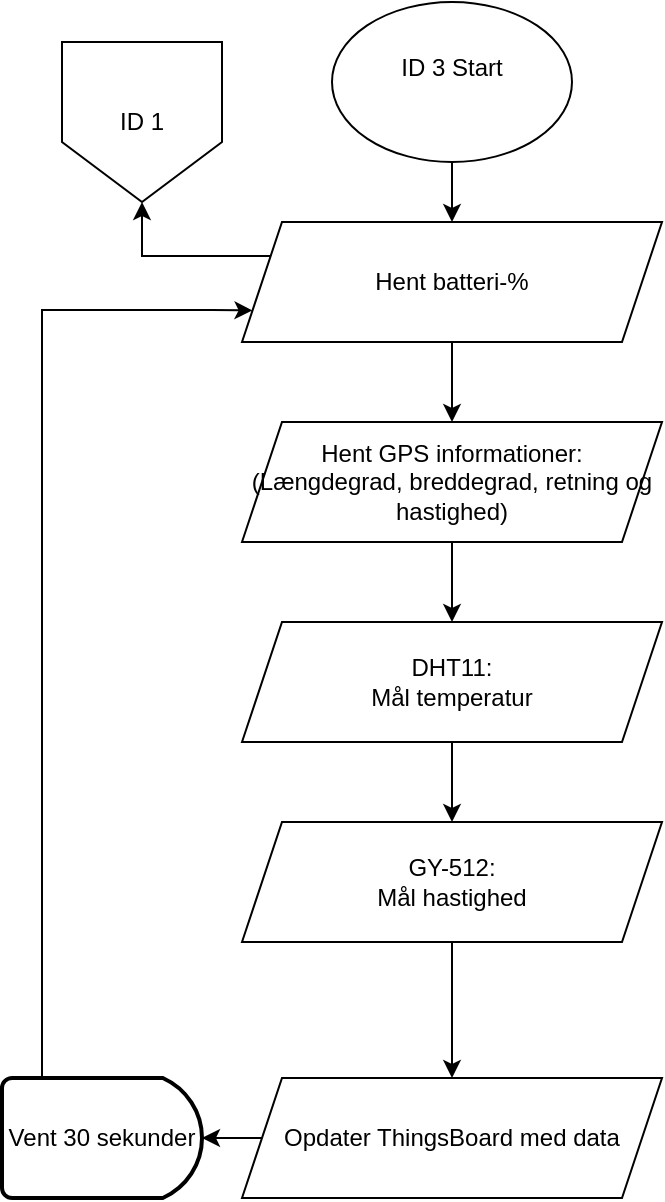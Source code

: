 <mxfile version="25.0.1">
  <diagram name="Side-1" id="q0ZUMYnR-T5BMUQJpofd">
    <mxGraphModel dx="542" dy="647" grid="1" gridSize="10" guides="1" tooltips="1" connect="1" arrows="1" fold="1" page="1" pageScale="1" pageWidth="10" pageHeight="10" math="0" shadow="0">
      <root>
        <mxCell id="0" />
        <mxCell id="1" parent="0" />
        <mxCell id="8Ck_iy74A5BxxzvG4s4q-22" value="" style="edgeStyle=orthogonalEdgeStyle;rounded=0;orthogonalLoop=1;jettySize=auto;html=1;" parent="1" source="8Ck_iy74A5BxxzvG4s4q-23" target="8Ck_iy74A5BxxzvG4s4q-24" edge="1">
          <mxGeometry relative="1" as="geometry" />
        </mxCell>
        <mxCell id="8Ck_iy74A5BxxzvG4s4q-23" value="ID 3 Start&lt;div&gt;&lt;br&gt;&lt;/div&gt;" style="ellipse;whiteSpace=wrap;html=1;" parent="1" vertex="1">
          <mxGeometry x="345" y="140" width="120" height="80" as="geometry" />
        </mxCell>
        <mxCell id="8Ck_iy74A5BxxzvG4s4q-45" style="edgeStyle=orthogonalEdgeStyle;rounded=0;orthogonalLoop=1;jettySize=auto;html=1;exitX=0;exitY=0.25;exitDx=0;exitDy=0;entryX=0.5;entryY=1;entryDx=0;entryDy=0;" parent="1" source="8Ck_iy74A5BxxzvG4s4q-24" target="8Ck_iy74A5BxxzvG4s4q-31" edge="1">
          <mxGeometry relative="1" as="geometry" />
        </mxCell>
        <mxCell id="8Ck_iy74A5BxxzvG4s4q-24" value="Hent batteri-%" style="shape=parallelogram;perimeter=parallelogramPerimeter;whiteSpace=wrap;html=1;fixedSize=1;rounded=0;" parent="1" vertex="1">
          <mxGeometry x="300" y="250" width="210" height="60" as="geometry" />
        </mxCell>
        <mxCell id="8Ck_iy74A5BxxzvG4s4q-27" style="edgeStyle=orthogonalEdgeStyle;rounded=0;orthogonalLoop=1;jettySize=auto;html=1;entryX=0;entryY=0.75;entryDx=0;entryDy=0;exitX=0.4;exitY=0;exitDx=0;exitDy=0;exitPerimeter=0;" parent="1" target="8Ck_iy74A5BxxzvG4s4q-24" edge="1">
          <mxGeometry relative="1" as="geometry">
            <Array as="points">
              <mxPoint x="200" y="294" />
              <mxPoint x="285" y="294" />
            </Array>
            <mxPoint x="200" y="688" as="sourcePoint" />
            <mxPoint x="285.25" y="304.25" as="targetPoint" />
          </mxGeometry>
        </mxCell>
        <mxCell id="8Ck_iy74A5BxxzvG4s4q-28" value="" style="edgeStyle=orthogonalEdgeStyle;rounded=0;orthogonalLoop=1;jettySize=auto;html=1;" parent="1" source="8Ck_iy74A5BxxzvG4s4q-29" target="8Ck_iy74A5BxxzvG4s4q-36" edge="1">
          <mxGeometry relative="1" as="geometry" />
        </mxCell>
        <mxCell id="8Ck_iy74A5BxxzvG4s4q-29" value="&lt;div&gt;DHT11:&lt;/div&gt;&lt;div&gt;Mål temperatur&lt;br&gt;&lt;/div&gt;" style="shape=parallelogram;perimeter=parallelogramPerimeter;whiteSpace=wrap;html=1;fixedSize=1;rounded=0;" parent="1" vertex="1">
          <mxGeometry x="300" y="450" width="210" height="60" as="geometry" />
        </mxCell>
        <mxCell id="8Ck_iy74A5BxxzvG4s4q-31" value="ID 1" style="shape=offPageConnector;whiteSpace=wrap;html=1;" parent="1" vertex="1">
          <mxGeometry x="210" y="160" width="80" height="80" as="geometry" />
        </mxCell>
        <mxCell id="8Ck_iy74A5BxxzvG4s4q-32" value="" style="edgeStyle=orthogonalEdgeStyle;rounded=0;orthogonalLoop=1;jettySize=auto;html=1;" parent="1" source="8Ck_iy74A5BxxzvG4s4q-33" target="8Ck_iy74A5BxxzvG4s4q-29" edge="1">
          <mxGeometry relative="1" as="geometry" />
        </mxCell>
        <mxCell id="8Ck_iy74A5BxxzvG4s4q-33" value="Hent GPS informationer:&lt;br&gt;(Længdegrad, breddegrad, retning og hastighed)" style="shape=parallelogram;perimeter=parallelogramPerimeter;whiteSpace=wrap;html=1;fixedSize=1;" parent="1" vertex="1">
          <mxGeometry x="300" y="350" width="210" height="60" as="geometry" />
        </mxCell>
        <mxCell id="YR15I3tCYnaWCjYJKTpO-5" style="edgeStyle=orthogonalEdgeStyle;rounded=0;orthogonalLoop=1;jettySize=auto;html=1;exitX=0.5;exitY=1;exitDx=0;exitDy=0;entryX=0.5;entryY=0;entryDx=0;entryDy=0;" parent="1" source="8Ck_iy74A5BxxzvG4s4q-36" target="YR15I3tCYnaWCjYJKTpO-4" edge="1">
          <mxGeometry relative="1" as="geometry" />
        </mxCell>
        <mxCell id="8Ck_iy74A5BxxzvG4s4q-36" value="GY-512:&lt;br&gt;Mål hastighed" style="shape=parallelogram;perimeter=parallelogramPerimeter;whiteSpace=wrap;html=1;fixedSize=1;rounded=0;" parent="1" vertex="1">
          <mxGeometry x="300" y="550" width="210" height="60" as="geometry" />
        </mxCell>
        <mxCell id="8Ck_iy74A5BxxzvG4s4q-37" value="Vent 30 sekunder" style="strokeWidth=2;html=1;shape=mxgraph.flowchart.delay;whiteSpace=wrap;" parent="1" vertex="1">
          <mxGeometry x="180" y="678" width="100" height="60" as="geometry" />
        </mxCell>
        <mxCell id="8Ck_iy74A5BxxzvG4s4q-40" value="" style="edgeStyle=orthogonalEdgeStyle;rounded=0;orthogonalLoop=1;jettySize=auto;html=1;" parent="1" source="8Ck_iy74A5BxxzvG4s4q-24" target="8Ck_iy74A5BxxzvG4s4q-33" edge="1">
          <mxGeometry relative="1" as="geometry" />
        </mxCell>
        <mxCell id="YR15I3tCYnaWCjYJKTpO-4" value="Opdater ThingsBoard med data" style="shape=parallelogram;perimeter=parallelogramPerimeter;whiteSpace=wrap;html=1;fixedSize=1;rounded=0;" parent="1" vertex="1">
          <mxGeometry x="300" y="678" width="210" height="60" as="geometry" />
        </mxCell>
        <mxCell id="YR15I3tCYnaWCjYJKTpO-6" style="edgeStyle=orthogonalEdgeStyle;rounded=0;orthogonalLoop=1;jettySize=auto;html=1;exitX=0;exitY=0.5;exitDx=0;exitDy=0;entryX=1;entryY=0.5;entryDx=0;entryDy=0;entryPerimeter=0;" parent="1" source="YR15I3tCYnaWCjYJKTpO-4" target="8Ck_iy74A5BxxzvG4s4q-37" edge="1">
          <mxGeometry relative="1" as="geometry" />
        </mxCell>
      </root>
    </mxGraphModel>
  </diagram>
</mxfile>
